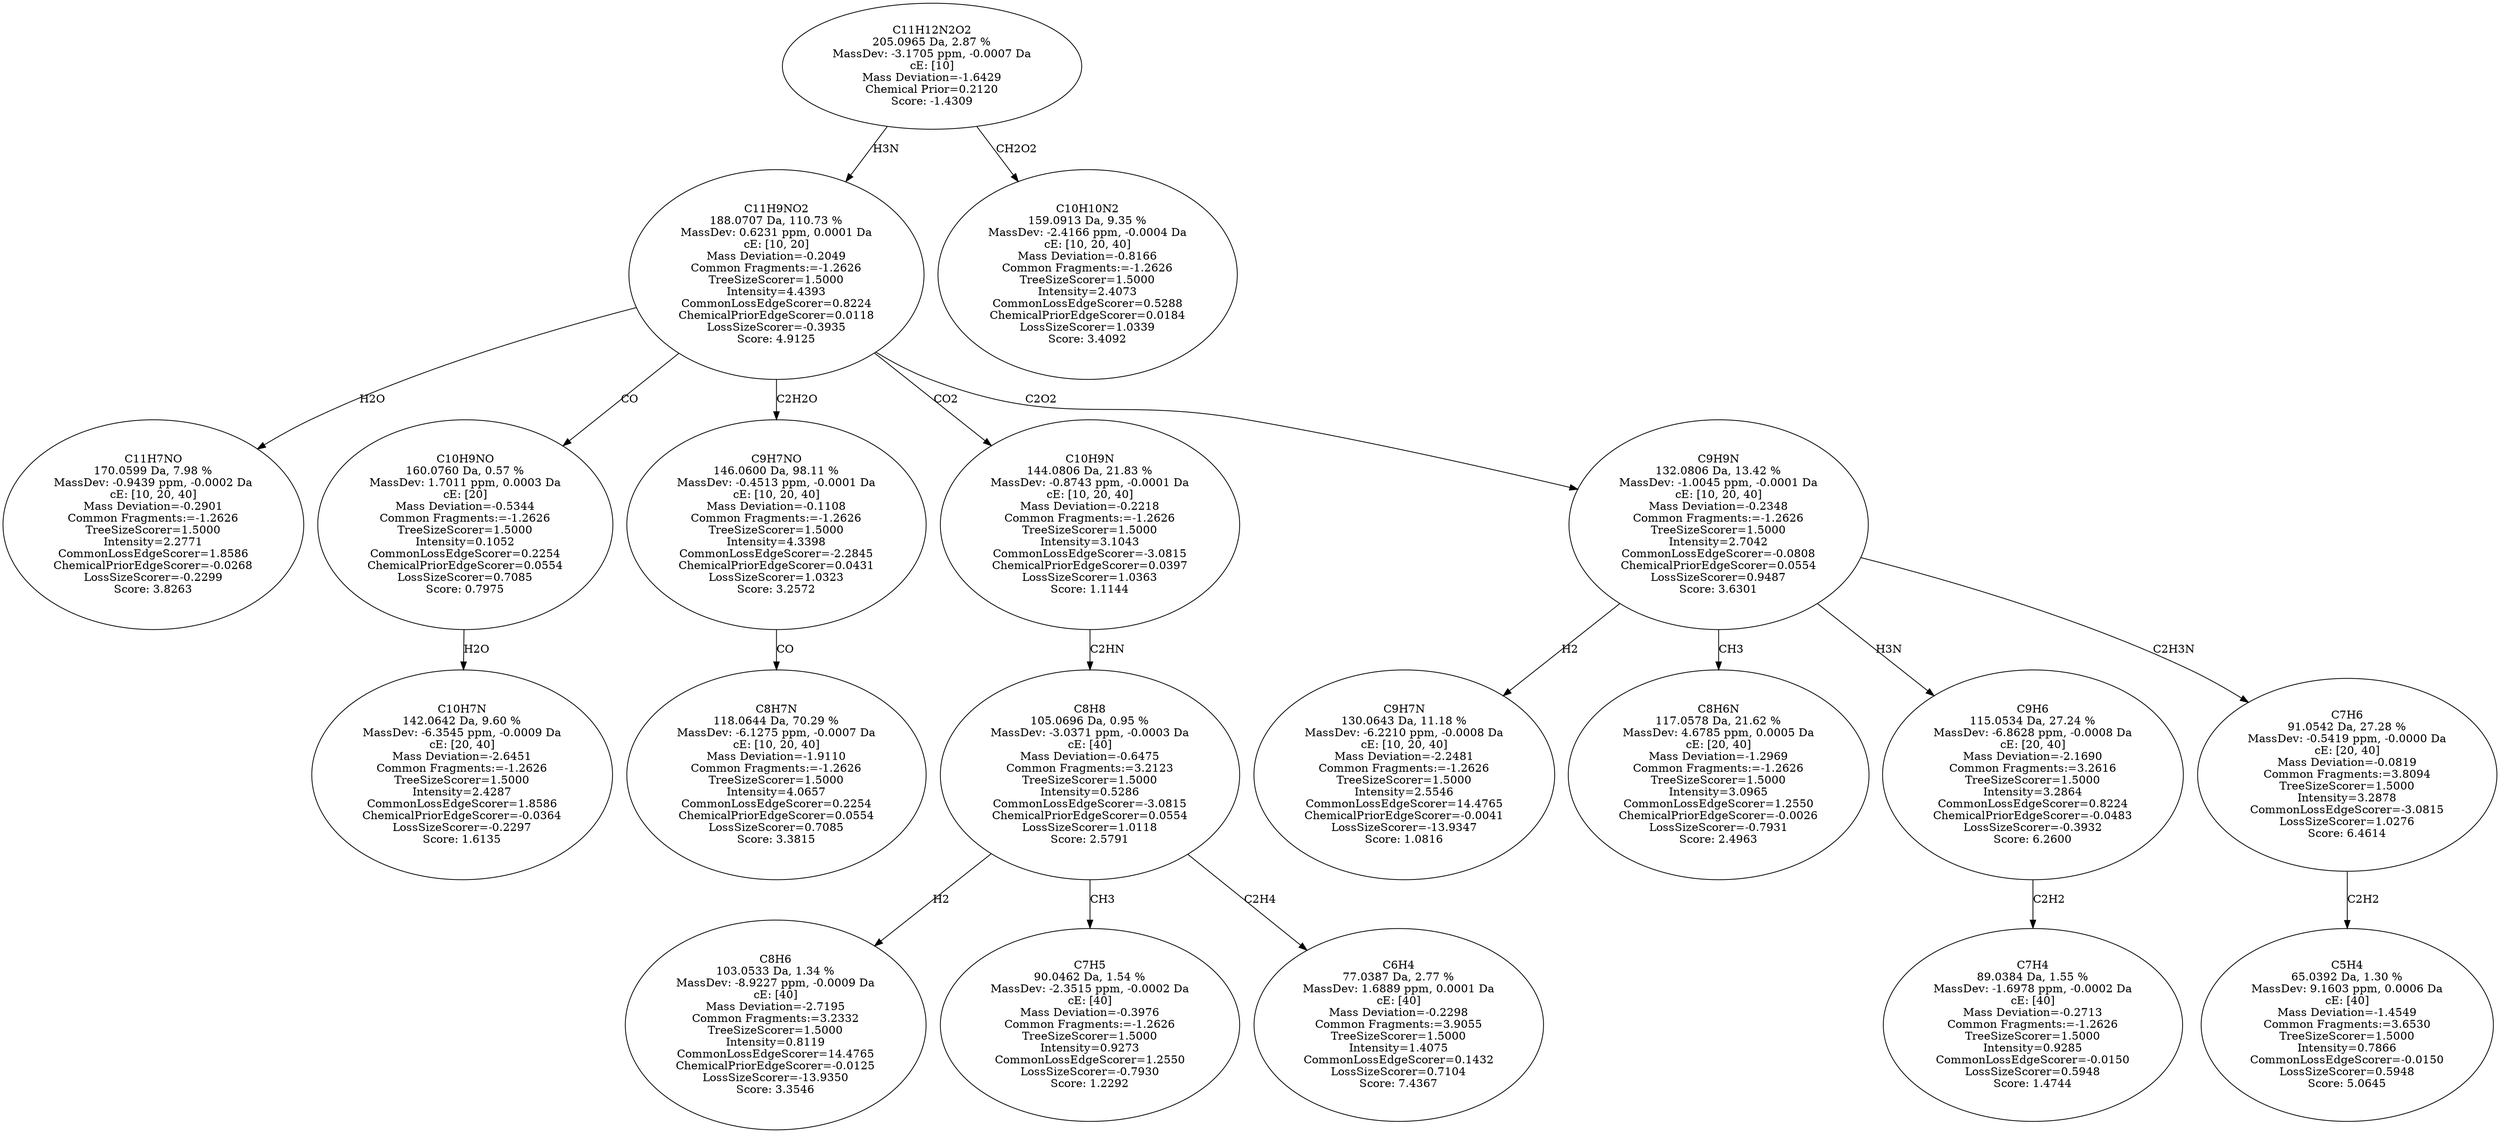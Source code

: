 strict digraph {
v1 [label="C11H7NO\n170.0599 Da, 7.98 %\nMassDev: -0.9439 ppm, -0.0002 Da\ncE: [10, 20, 40]\nMass Deviation=-0.2901\nCommon Fragments:=-1.2626\nTreeSizeScorer=1.5000\nIntensity=2.2771\nCommonLossEdgeScorer=1.8586\nChemicalPriorEdgeScorer=-0.0268\nLossSizeScorer=-0.2299\nScore: 3.8263"];
v2 [label="C10H7N\n142.0642 Da, 9.60 %\nMassDev: -6.3545 ppm, -0.0009 Da\ncE: [20, 40]\nMass Deviation=-2.6451\nCommon Fragments:=-1.2626\nTreeSizeScorer=1.5000\nIntensity=2.4287\nCommonLossEdgeScorer=1.8586\nChemicalPriorEdgeScorer=-0.0364\nLossSizeScorer=-0.2297\nScore: 1.6135"];
v3 [label="C10H9NO\n160.0760 Da, 0.57 %\nMassDev: 1.7011 ppm, 0.0003 Da\ncE: [20]\nMass Deviation=-0.5344\nCommon Fragments:=-1.2626\nTreeSizeScorer=1.5000\nIntensity=0.1052\nCommonLossEdgeScorer=0.2254\nChemicalPriorEdgeScorer=0.0554\nLossSizeScorer=0.7085\nScore: 0.7975"];
v4 [label="C8H7N\n118.0644 Da, 70.29 %\nMassDev: -6.1275 ppm, -0.0007 Da\ncE: [10, 20, 40]\nMass Deviation=-1.9110\nCommon Fragments:=-1.2626\nTreeSizeScorer=1.5000\nIntensity=4.0657\nCommonLossEdgeScorer=0.2254\nChemicalPriorEdgeScorer=0.0554\nLossSizeScorer=0.7085\nScore: 3.3815"];
v5 [label="C9H7NO\n146.0600 Da, 98.11 %\nMassDev: -0.4513 ppm, -0.0001 Da\ncE: [10, 20, 40]\nMass Deviation=-0.1108\nCommon Fragments:=-1.2626\nTreeSizeScorer=1.5000\nIntensity=4.3398\nCommonLossEdgeScorer=-2.2845\nChemicalPriorEdgeScorer=0.0431\nLossSizeScorer=1.0323\nScore: 3.2572"];
v6 [label="C8H6\n103.0533 Da, 1.34 %\nMassDev: -8.9227 ppm, -0.0009 Da\ncE: [40]\nMass Deviation=-2.7195\nCommon Fragments:=3.2332\nTreeSizeScorer=1.5000\nIntensity=0.8119\nCommonLossEdgeScorer=14.4765\nChemicalPriorEdgeScorer=-0.0125\nLossSizeScorer=-13.9350\nScore: 3.3546"];
v7 [label="C7H5\n90.0462 Da, 1.54 %\nMassDev: -2.3515 ppm, -0.0002 Da\ncE: [40]\nMass Deviation=-0.3976\nCommon Fragments:=-1.2626\nTreeSizeScorer=1.5000\nIntensity=0.9273\nCommonLossEdgeScorer=1.2550\nLossSizeScorer=-0.7930\nScore: 1.2292"];
v8 [label="C6H4\n77.0387 Da, 2.77 %\nMassDev: 1.6889 ppm, 0.0001 Da\ncE: [40]\nMass Deviation=-0.2298\nCommon Fragments:=3.9055\nTreeSizeScorer=1.5000\nIntensity=1.4075\nCommonLossEdgeScorer=0.1432\nLossSizeScorer=0.7104\nScore: 7.4367"];
v9 [label="C8H8\n105.0696 Da, 0.95 %\nMassDev: -3.0371 ppm, -0.0003 Da\ncE: [40]\nMass Deviation=-0.6475\nCommon Fragments:=3.2123\nTreeSizeScorer=1.5000\nIntensity=0.5286\nCommonLossEdgeScorer=-3.0815\nChemicalPriorEdgeScorer=0.0554\nLossSizeScorer=1.0118\nScore: 2.5791"];
v10 [label="C10H9N\n144.0806 Da, 21.83 %\nMassDev: -0.8743 ppm, -0.0001 Da\ncE: [10, 20, 40]\nMass Deviation=-0.2218\nCommon Fragments:=-1.2626\nTreeSizeScorer=1.5000\nIntensity=3.1043\nCommonLossEdgeScorer=-3.0815\nChemicalPriorEdgeScorer=0.0397\nLossSizeScorer=1.0363\nScore: 1.1144"];
v11 [label="C9H7N\n130.0643 Da, 11.18 %\nMassDev: -6.2210 ppm, -0.0008 Da\ncE: [10, 20, 40]\nMass Deviation=-2.2481\nCommon Fragments:=-1.2626\nTreeSizeScorer=1.5000\nIntensity=2.5546\nCommonLossEdgeScorer=14.4765\nChemicalPriorEdgeScorer=-0.0041\nLossSizeScorer=-13.9347\nScore: 1.0816"];
v12 [label="C8H6N\n117.0578 Da, 21.62 %\nMassDev: 4.6785 ppm, 0.0005 Da\ncE: [20, 40]\nMass Deviation=-1.2969\nCommon Fragments:=-1.2626\nTreeSizeScorer=1.5000\nIntensity=3.0965\nCommonLossEdgeScorer=1.2550\nChemicalPriorEdgeScorer=-0.0026\nLossSizeScorer=-0.7931\nScore: 2.4963"];
v13 [label="C7H4\n89.0384 Da, 1.55 %\nMassDev: -1.6978 ppm, -0.0002 Da\ncE: [40]\nMass Deviation=-0.2713\nCommon Fragments:=-1.2626\nTreeSizeScorer=1.5000\nIntensity=0.9285\nCommonLossEdgeScorer=-0.0150\nLossSizeScorer=0.5948\nScore: 1.4744"];
v14 [label="C9H6\n115.0534 Da, 27.24 %\nMassDev: -6.8628 ppm, -0.0008 Da\ncE: [20, 40]\nMass Deviation=-2.1690\nCommon Fragments:=3.2616\nTreeSizeScorer=1.5000\nIntensity=3.2864\nCommonLossEdgeScorer=0.8224\nChemicalPriorEdgeScorer=-0.0483\nLossSizeScorer=-0.3932\nScore: 6.2600"];
v15 [label="C5H4\n65.0392 Da, 1.30 %\nMassDev: 9.1603 ppm, 0.0006 Da\ncE: [40]\nMass Deviation=-1.4549\nCommon Fragments:=3.6530\nTreeSizeScorer=1.5000\nIntensity=0.7866\nCommonLossEdgeScorer=-0.0150\nLossSizeScorer=0.5948\nScore: 5.0645"];
v16 [label="C7H6\n91.0542 Da, 27.28 %\nMassDev: -0.5419 ppm, -0.0000 Da\ncE: [20, 40]\nMass Deviation=-0.0819\nCommon Fragments:=3.8094\nTreeSizeScorer=1.5000\nIntensity=3.2878\nCommonLossEdgeScorer=-3.0815\nLossSizeScorer=1.0276\nScore: 6.4614"];
v17 [label="C9H9N\n132.0806 Da, 13.42 %\nMassDev: -1.0045 ppm, -0.0001 Da\ncE: [10, 20, 40]\nMass Deviation=-0.2348\nCommon Fragments:=-1.2626\nTreeSizeScorer=1.5000\nIntensity=2.7042\nCommonLossEdgeScorer=-0.0808\nChemicalPriorEdgeScorer=0.0554\nLossSizeScorer=0.9487\nScore: 3.6301"];
v18 [label="C11H9NO2\n188.0707 Da, 110.73 %\nMassDev: 0.6231 ppm, 0.0001 Da\ncE: [10, 20]\nMass Deviation=-0.2049\nCommon Fragments:=-1.2626\nTreeSizeScorer=1.5000\nIntensity=4.4393\nCommonLossEdgeScorer=0.8224\nChemicalPriorEdgeScorer=0.0118\nLossSizeScorer=-0.3935\nScore: 4.9125"];
v19 [label="C10H10N2\n159.0913 Da, 9.35 %\nMassDev: -2.4166 ppm, -0.0004 Da\ncE: [10, 20, 40]\nMass Deviation=-0.8166\nCommon Fragments:=-1.2626\nTreeSizeScorer=1.5000\nIntensity=2.4073\nCommonLossEdgeScorer=0.5288\nChemicalPriorEdgeScorer=0.0184\nLossSizeScorer=1.0339\nScore: 3.4092"];
v20 [label="C11H12N2O2\n205.0965 Da, 2.87 %\nMassDev: -3.1705 ppm, -0.0007 Da\ncE: [10]\nMass Deviation=-1.6429\nChemical Prior=0.2120\nScore: -1.4309"];
v18 -> v1 [label="H2O"];
v3 -> v2 [label="H2O"];
v18 -> v3 [label="CO"];
v5 -> v4 [label="CO"];
v18 -> v5 [label="C2H2O"];
v9 -> v6 [label="H2"];
v9 -> v7 [label="CH3"];
v9 -> v8 [label="C2H4"];
v10 -> v9 [label="C2HN"];
v18 -> v10 [label="CO2"];
v17 -> v11 [label="H2"];
v17 -> v12 [label="CH3"];
v14 -> v13 [label="C2H2"];
v17 -> v14 [label="H3N"];
v16 -> v15 [label="C2H2"];
v17 -> v16 [label="C2H3N"];
v18 -> v17 [label="C2O2"];
v20 -> v18 [label="H3N"];
v20 -> v19 [label="CH2O2"];
}